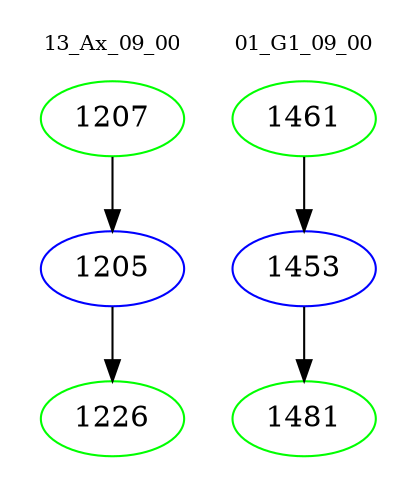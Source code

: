 digraph{
subgraph cluster_0 {
color = white
label = "13_Ax_09_00";
fontsize=10;
T0_1207 [label="1207", color="green"]
T0_1207 -> T0_1205 [color="black"]
T0_1205 [label="1205", color="blue"]
T0_1205 -> T0_1226 [color="black"]
T0_1226 [label="1226", color="green"]
}
subgraph cluster_1 {
color = white
label = "01_G1_09_00";
fontsize=10;
T1_1461 [label="1461", color="green"]
T1_1461 -> T1_1453 [color="black"]
T1_1453 [label="1453", color="blue"]
T1_1453 -> T1_1481 [color="black"]
T1_1481 [label="1481", color="green"]
}
}

